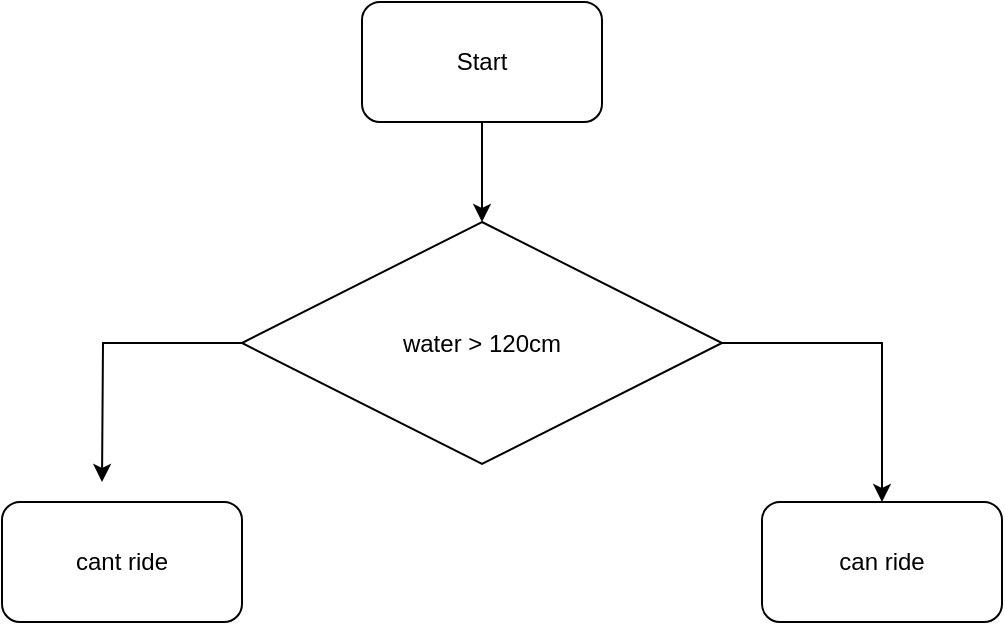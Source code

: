 <mxfile version="14.5.1" type="github">
  <diagram id="rNuMBOFDwmSzHvbY0J08" name="Page-1">
    <mxGraphModel dx="796" dy="462" grid="1" gridSize="10" guides="1" tooltips="1" connect="1" arrows="1" fold="1" page="1" pageScale="1" pageWidth="827" pageHeight="1169" math="0" shadow="0">
      <root>
        <mxCell id="0" />
        <mxCell id="1" parent="0" />
        <mxCell id="kwHS4sfSBA9c8D4gTHH7-10" style="edgeStyle=orthogonalEdgeStyle;rounded=0;orthogonalLoop=1;jettySize=auto;html=1;entryX=0.5;entryY=0;entryDx=0;entryDy=0;" edge="1" parent="1" source="kwHS4sfSBA9c8D4gTHH7-2" target="kwHS4sfSBA9c8D4gTHH7-9">
          <mxGeometry relative="1" as="geometry" />
        </mxCell>
        <mxCell id="kwHS4sfSBA9c8D4gTHH7-11" style="edgeStyle=orthogonalEdgeStyle;rounded=0;orthogonalLoop=1;jettySize=auto;html=1;" edge="1" parent="1" source="kwHS4sfSBA9c8D4gTHH7-2">
          <mxGeometry relative="1" as="geometry">
            <mxPoint x="210" y="280" as="targetPoint" />
          </mxGeometry>
        </mxCell>
        <mxCell id="kwHS4sfSBA9c8D4gTHH7-2" value="water &amp;gt; 120cm" style="rhombus;whiteSpace=wrap;html=1;" vertex="1" parent="1">
          <mxGeometry x="280" y="150" width="240" height="121" as="geometry" />
        </mxCell>
        <mxCell id="kwHS4sfSBA9c8D4gTHH7-7" value="" style="edgeStyle=orthogonalEdgeStyle;rounded=0;orthogonalLoop=1;jettySize=auto;html=1;" edge="1" parent="1" source="kwHS4sfSBA9c8D4gTHH7-5" target="kwHS4sfSBA9c8D4gTHH7-2">
          <mxGeometry relative="1" as="geometry" />
        </mxCell>
        <mxCell id="kwHS4sfSBA9c8D4gTHH7-5" value="Start" style="rounded=1;whiteSpace=wrap;html=1;" vertex="1" parent="1">
          <mxGeometry x="340" y="40" width="120" height="60" as="geometry" />
        </mxCell>
        <mxCell id="kwHS4sfSBA9c8D4gTHH7-8" value="cant ride" style="rounded=1;whiteSpace=wrap;html=1;" vertex="1" parent="1">
          <mxGeometry x="160" y="290" width="120" height="60" as="geometry" />
        </mxCell>
        <mxCell id="kwHS4sfSBA9c8D4gTHH7-9" value="can ride" style="rounded=1;whiteSpace=wrap;html=1;" vertex="1" parent="1">
          <mxGeometry x="540" y="290" width="120" height="60" as="geometry" />
        </mxCell>
      </root>
    </mxGraphModel>
  </diagram>
</mxfile>
